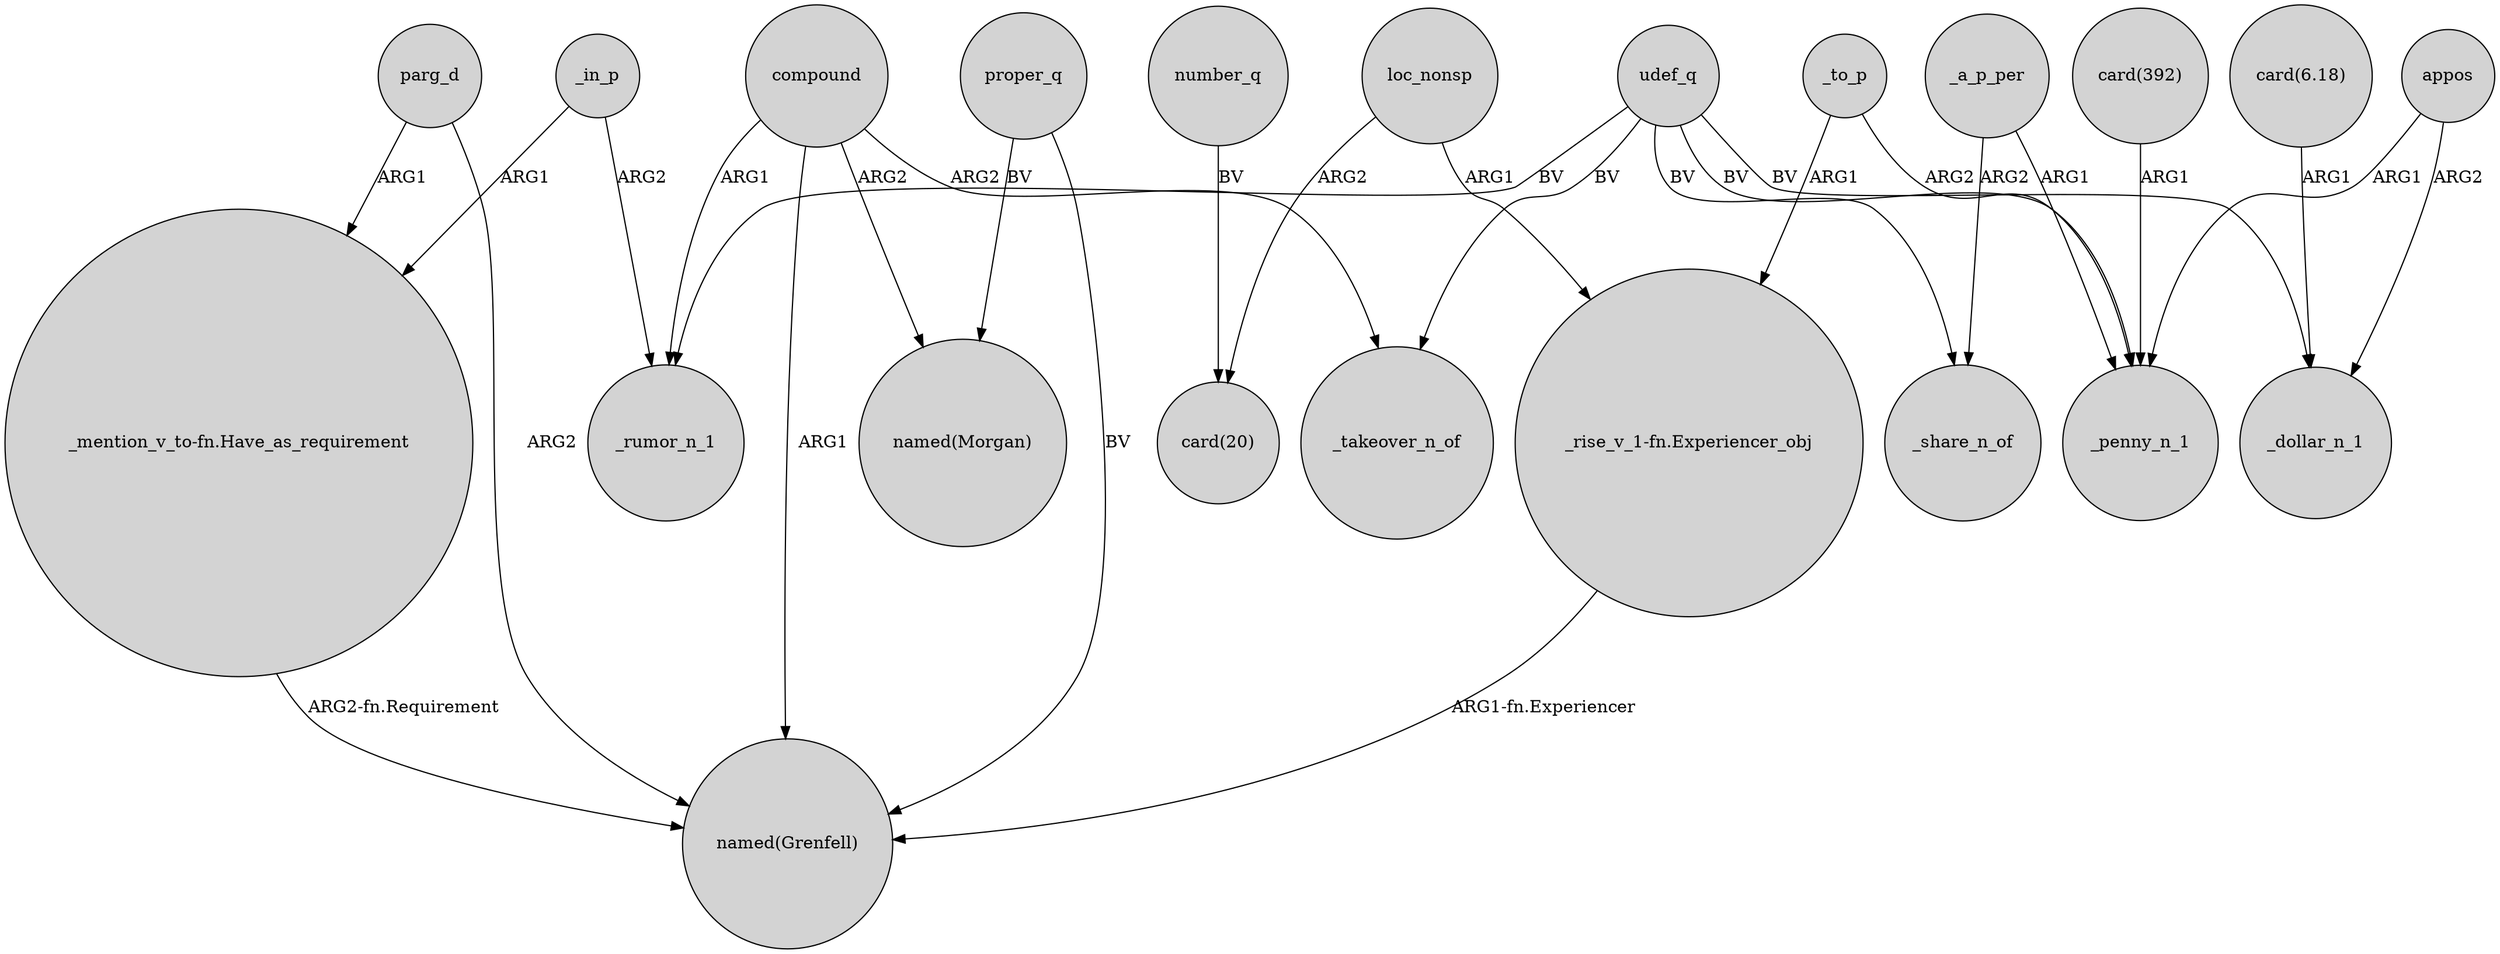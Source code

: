 digraph {
	node [shape=circle style=filled]
	compound -> _rumor_n_1 [label=ARG1]
	"card(6.18)" -> _dollar_n_1 [label=ARG1]
	number_q -> "card(20)" [label=BV]
	loc_nonsp -> "_rise_v_1-fn.Experiencer_obj" [label=ARG1]
	_in_p -> "_mention_v_to-fn.Have_as_requirement" [label=ARG1]
	appos -> _dollar_n_1 [label=ARG2]
	_to_p -> _penny_n_1 [label=ARG2]
	proper_q -> "named(Grenfell)" [label=BV]
	"_rise_v_1-fn.Experiencer_obj" -> "named(Grenfell)" [label="ARG1-fn.Experiencer"]
	udef_q -> _takeover_n_of [label=BV]
	"_mention_v_to-fn.Have_as_requirement" -> "named(Grenfell)" [label="ARG2-fn.Requirement"]
	_a_p_per -> _share_n_of [label=ARG2]
	loc_nonsp -> "card(20)" [label=ARG2]
	compound -> "named(Morgan)" [label=ARG2]
	udef_q -> _share_n_of [label=BV]
	"card(392)" -> _penny_n_1 [label=ARG1]
	udef_q -> _dollar_n_1 [label=BV]
	compound -> "named(Grenfell)" [label=ARG1]
	parg_d -> "_mention_v_to-fn.Have_as_requirement" [label=ARG1]
	_a_p_per -> _penny_n_1 [label=ARG1]
	appos -> _penny_n_1 [label=ARG1]
	udef_q -> _penny_n_1 [label=BV]
	_to_p -> "_rise_v_1-fn.Experiencer_obj" [label=ARG1]
	compound -> _takeover_n_of [label=ARG2]
	proper_q -> "named(Morgan)" [label=BV]
	udef_q -> _rumor_n_1 [label=BV]
	_in_p -> _rumor_n_1 [label=ARG2]
	parg_d -> "named(Grenfell)" [label=ARG2]
}
